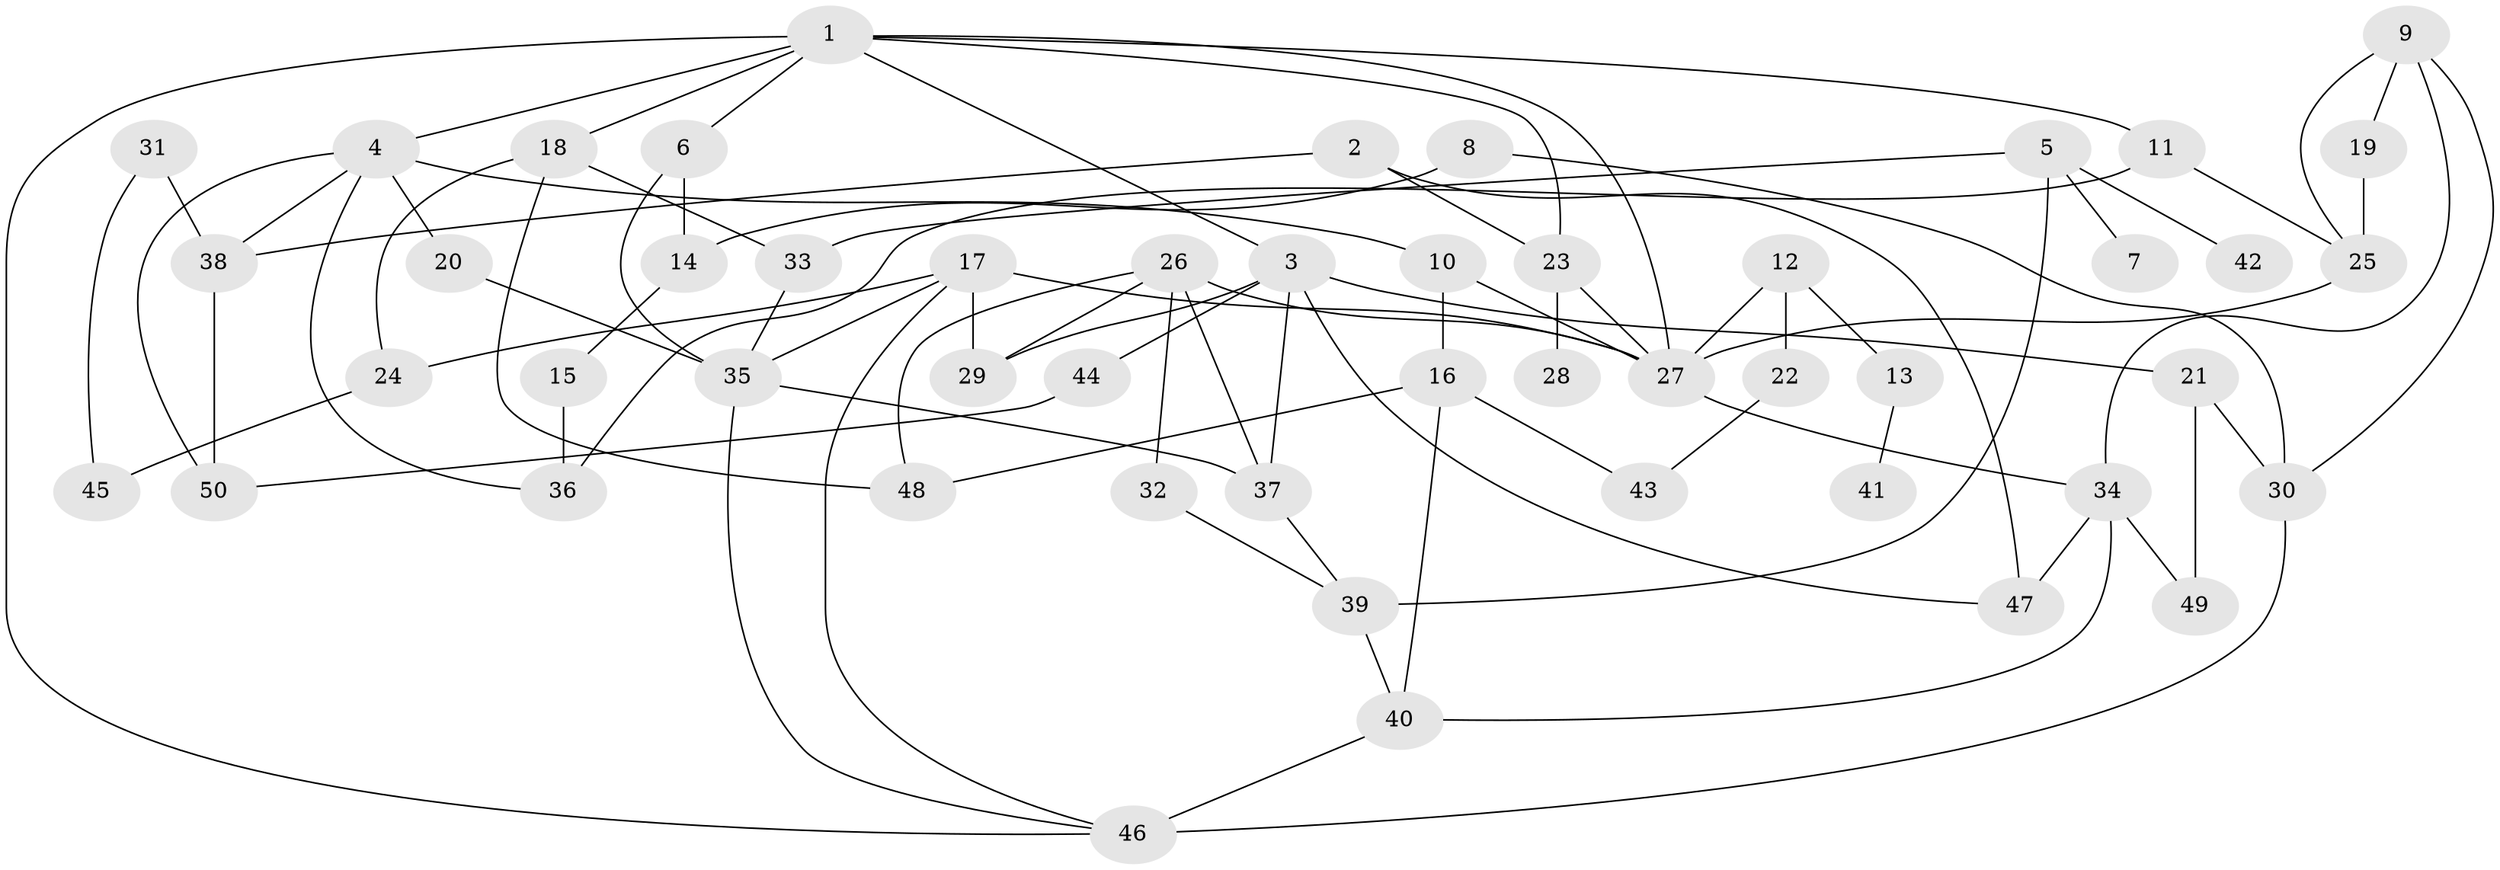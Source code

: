 // original degree distribution, {5: 0.06060606060606061, 10: 0.010101010101010102, 7: 0.010101010101010102, 4: 0.13131313131313133, 3: 0.2727272727272727, 6: 0.030303030303030304, 1: 0.2222222222222222, 2: 0.26262626262626265}
// Generated by graph-tools (version 1.1) at 2025/01/03/09/25 03:01:05]
// undirected, 50 vertices, 84 edges
graph export_dot {
graph [start="1"]
  node [color=gray90,style=filled];
  1;
  2;
  3;
  4;
  5;
  6;
  7;
  8;
  9;
  10;
  11;
  12;
  13;
  14;
  15;
  16;
  17;
  18;
  19;
  20;
  21;
  22;
  23;
  24;
  25;
  26;
  27;
  28;
  29;
  30;
  31;
  32;
  33;
  34;
  35;
  36;
  37;
  38;
  39;
  40;
  41;
  42;
  43;
  44;
  45;
  46;
  47;
  48;
  49;
  50;
  1 -- 3 [weight=1.0];
  1 -- 4 [weight=1.0];
  1 -- 6 [weight=1.0];
  1 -- 11 [weight=1.0];
  1 -- 18 [weight=1.0];
  1 -- 23 [weight=1.0];
  1 -- 27 [weight=1.0];
  1 -- 46 [weight=1.0];
  2 -- 23 [weight=1.0];
  2 -- 38 [weight=1.0];
  2 -- 47 [weight=1.0];
  3 -- 21 [weight=1.0];
  3 -- 29 [weight=1.0];
  3 -- 37 [weight=1.0];
  3 -- 44 [weight=1.0];
  3 -- 47 [weight=1.0];
  4 -- 10 [weight=1.0];
  4 -- 20 [weight=1.0];
  4 -- 36 [weight=1.0];
  4 -- 38 [weight=1.0];
  4 -- 50 [weight=1.0];
  5 -- 7 [weight=1.0];
  5 -- 33 [weight=1.0];
  5 -- 39 [weight=2.0];
  5 -- 42 [weight=1.0];
  6 -- 14 [weight=1.0];
  6 -- 35 [weight=1.0];
  8 -- 14 [weight=1.0];
  8 -- 30 [weight=1.0];
  9 -- 19 [weight=1.0];
  9 -- 25 [weight=1.0];
  9 -- 30 [weight=1.0];
  9 -- 34 [weight=1.0];
  10 -- 16 [weight=1.0];
  10 -- 27 [weight=1.0];
  11 -- 25 [weight=1.0];
  11 -- 36 [weight=1.0];
  12 -- 13 [weight=1.0];
  12 -- 22 [weight=1.0];
  12 -- 27 [weight=1.0];
  13 -- 41 [weight=1.0];
  14 -- 15 [weight=1.0];
  15 -- 36 [weight=1.0];
  16 -- 40 [weight=1.0];
  16 -- 43 [weight=1.0];
  16 -- 48 [weight=1.0];
  17 -- 24 [weight=2.0];
  17 -- 27 [weight=1.0];
  17 -- 29 [weight=1.0];
  17 -- 35 [weight=1.0];
  17 -- 46 [weight=1.0];
  18 -- 24 [weight=1.0];
  18 -- 33 [weight=1.0];
  18 -- 48 [weight=1.0];
  19 -- 25 [weight=1.0];
  20 -- 35 [weight=1.0];
  21 -- 30 [weight=1.0];
  21 -- 49 [weight=1.0];
  22 -- 43 [weight=1.0];
  23 -- 27 [weight=1.0];
  23 -- 28 [weight=1.0];
  24 -- 45 [weight=1.0];
  25 -- 27 [weight=1.0];
  26 -- 27 [weight=1.0];
  26 -- 29 [weight=1.0];
  26 -- 32 [weight=1.0];
  26 -- 37 [weight=1.0];
  26 -- 48 [weight=1.0];
  27 -- 34 [weight=1.0];
  30 -- 46 [weight=2.0];
  31 -- 38 [weight=1.0];
  31 -- 45 [weight=1.0];
  32 -- 39 [weight=1.0];
  33 -- 35 [weight=1.0];
  34 -- 40 [weight=1.0];
  34 -- 47 [weight=1.0];
  34 -- 49 [weight=1.0];
  35 -- 37 [weight=1.0];
  35 -- 46 [weight=1.0];
  37 -- 39 [weight=1.0];
  38 -- 50 [weight=1.0];
  39 -- 40 [weight=1.0];
  40 -- 46 [weight=1.0];
  44 -- 50 [weight=1.0];
}
